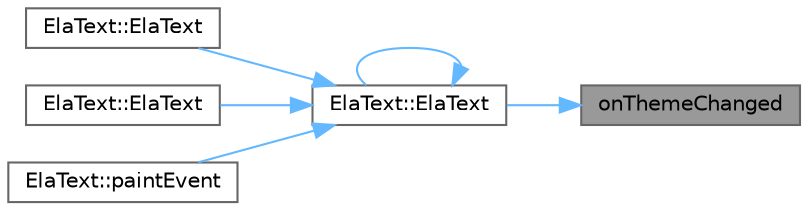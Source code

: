 digraph "onThemeChanged"
{
 // LATEX_PDF_SIZE
  bgcolor="transparent";
  edge [fontname=Helvetica,fontsize=10,labelfontname=Helvetica,labelfontsize=10];
  node [fontname=Helvetica,fontsize=10,shape=box,height=0.2,width=0.4];
  rankdir="RL";
  Node1 [id="Node000001",label="onThemeChanged",height=0.2,width=0.4,color="gray40", fillcolor="grey60", style="filled", fontcolor="black",tooltip="主题切换事件处理"];
  Node1 -> Node2 [id="edge1_Node000001_Node000002",dir="back",color="steelblue1",style="solid",tooltip=" "];
  Node2 [id="Node000002",label="ElaText::ElaText",height=0.2,width=0.4,color="grey40", fillcolor="white", style="filled",URL="$class_ela_text.html#a65713c0f1dcfcd5d75b7625ea66b48a8",tooltip="构造函数，初始化文本标签"];
  Node2 -> Node3 [id="edge2_Node000002_Node000003",dir="back",color="steelblue1",style="solid",tooltip=" "];
  Node3 [id="Node000003",label="ElaText::ElaText",height=0.2,width=0.4,color="grey40", fillcolor="white", style="filled",URL="$class_ela_text.html#a9a60797840d9131756216b2cc75e6da9",tooltip="构造函数，初始化带文本和像素大小的文本标签"];
  Node2 -> Node4 [id="edge3_Node000002_Node000004",dir="back",color="steelblue1",style="solid",tooltip=" "];
  Node4 [id="Node000004",label="ElaText::ElaText",height=0.2,width=0.4,color="grey40", fillcolor="white", style="filled",URL="$class_ela_text.html#a7be3edafac0992b13e27746fd5ee7584",tooltip="构造函数，初始化带文本的文本标签"];
  Node2 -> Node2 [id="edge4_Node000002_Node000002",dir="back",color="steelblue1",style="solid",tooltip=" "];
  Node2 -> Node5 [id="edge5_Node000002_Node000005",dir="back",color="steelblue1",style="solid",tooltip=" "];
  Node5 [id="Node000005",label="ElaText::paintEvent",height=0.2,width=0.4,color="grey40", fillcolor="white", style="filled",URL="$class_ela_text.html#aa71936647c7e332ab07cbec003a8c9a2",tooltip="绘制事件，绘制文本或图标"];
}

